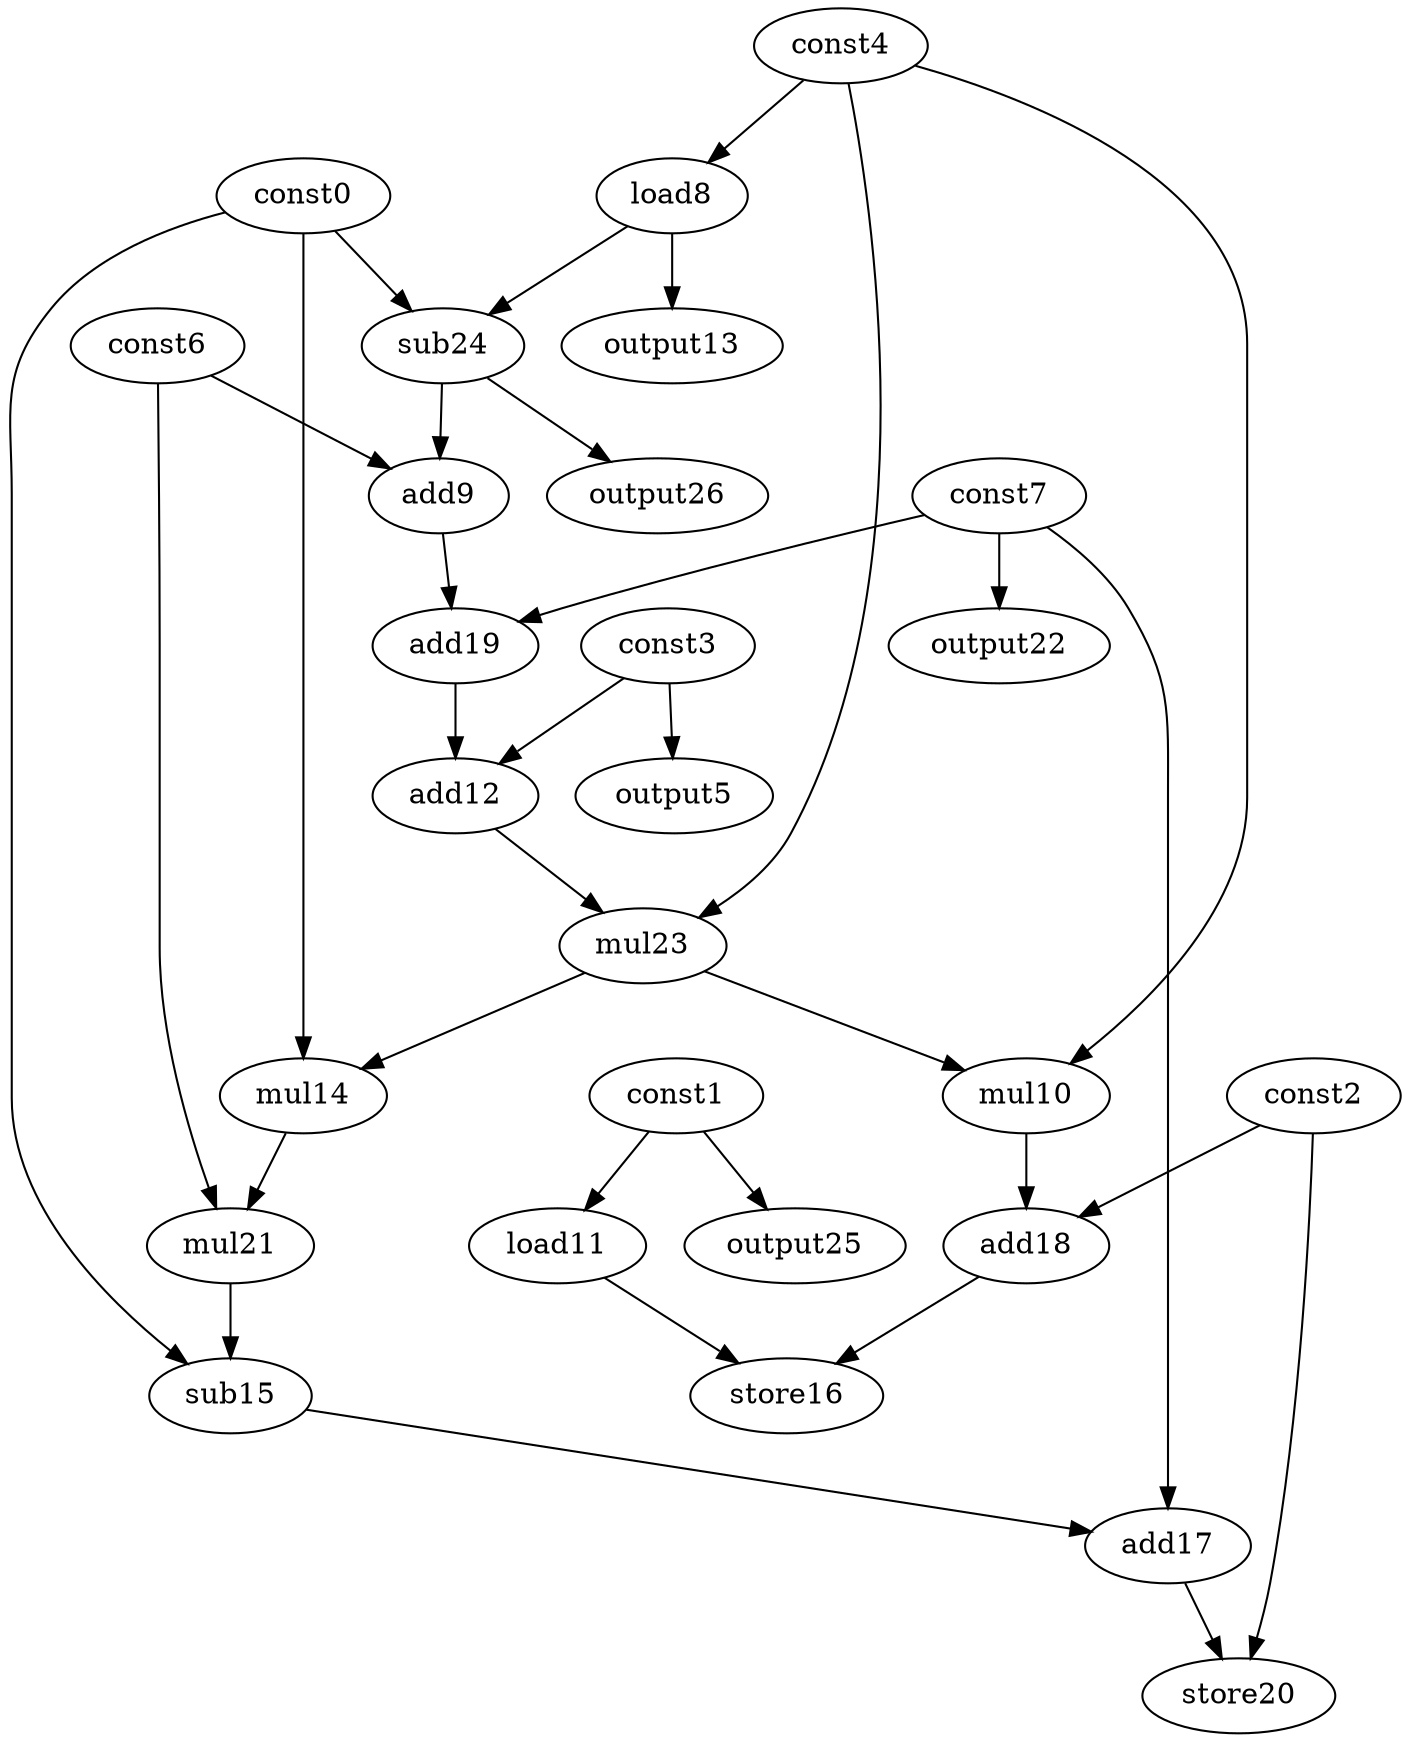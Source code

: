 digraph G { 
const0[opcode=const]; 
const1[opcode=const]; 
const2[opcode=const]; 
const3[opcode=const]; 
const4[opcode=const]; 
output5[opcode=output]; 
const6[opcode=const]; 
const7[opcode=const]; 
load8[opcode=load]; 
add9[opcode=add]; 
mul10[opcode=mul]; 
load11[opcode=load]; 
add12[opcode=add]; 
output13[opcode=output]; 
mul14[opcode=mul]; 
sub15[opcode=sub]; 
store16[opcode=store]; 
add17[opcode=add]; 
add18[opcode=add]; 
add19[opcode=add]; 
store20[opcode=store]; 
mul21[opcode=mul]; 
output22[opcode=output]; 
mul23[opcode=mul]; 
sub24[opcode=sub]; 
output25[opcode=output]; 
output26[opcode=output]; 
const3->output5[operand=0];
const4->load8[operand=0];
const1->load11[operand=0];
const7->output22[operand=0];
const1->output25[operand=0];
load8->output13[operand=0];
load8->sub24[operand=0];
const0->sub24[operand=1];
sub24->add9[operand=0];
const6->add9[operand=1];
sub24->output26[operand=0];
add9->add19[operand=0];
const7->add19[operand=1];
add19->add12[operand=0];
const3->add12[operand=1];
add12->mul23[operand=0];
const4->mul23[operand=1];
const4->mul10[operand=0];
mul23->mul10[operand=1];
const0->mul14[operand=0];
mul23->mul14[operand=1];
mul10->add18[operand=0];
const2->add18[operand=1];
mul14->mul21[operand=0];
const6->mul21[operand=1];
const0->sub15[operand=0];
mul21->sub15[operand=1];
add18->store16[operand=0];
load11->store16[operand=1];
const7->add17[operand=0];
sub15->add17[operand=1];
add17->store20[operand=0];
const2->store20[operand=1];
}
